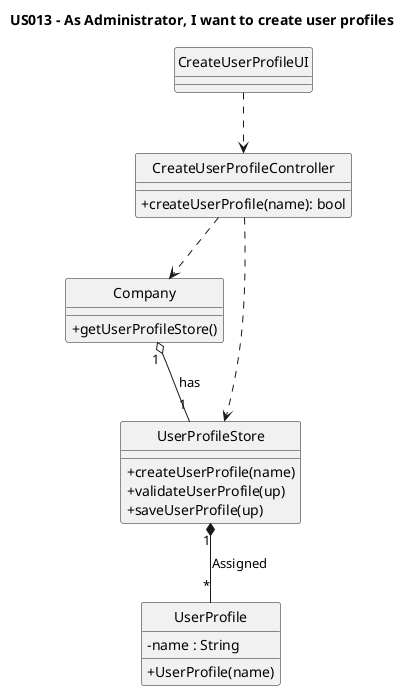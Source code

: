 @startuml
'https://plantuml.com/class-diagram

hide circle
skinparam classAttributeIconSize 0

title US013 - As Administrator, I want to create user profiles

class CreateUserProfileUI {

}

class CreateUserProfileController {
    +createUserProfile(name): bool
}

class Company {
    +getUserProfileStore()
}

class UserProfileStore {
   +createUserProfile(name)
   +validateUserProfile(up)
   +saveUserProfile(up)
}

class UserProfile {
    -name : String
    +UserProfile(name)
 }

CreateUserProfileUI ..> CreateUserProfileController

CreateUserProfileController ..> Company
CreateUserProfileController ..> UserProfileStore
Company "1" o-- "1" UserProfileStore: has
UserProfileStore "1" *-- "*" UserProfile: Assigned

@enduml